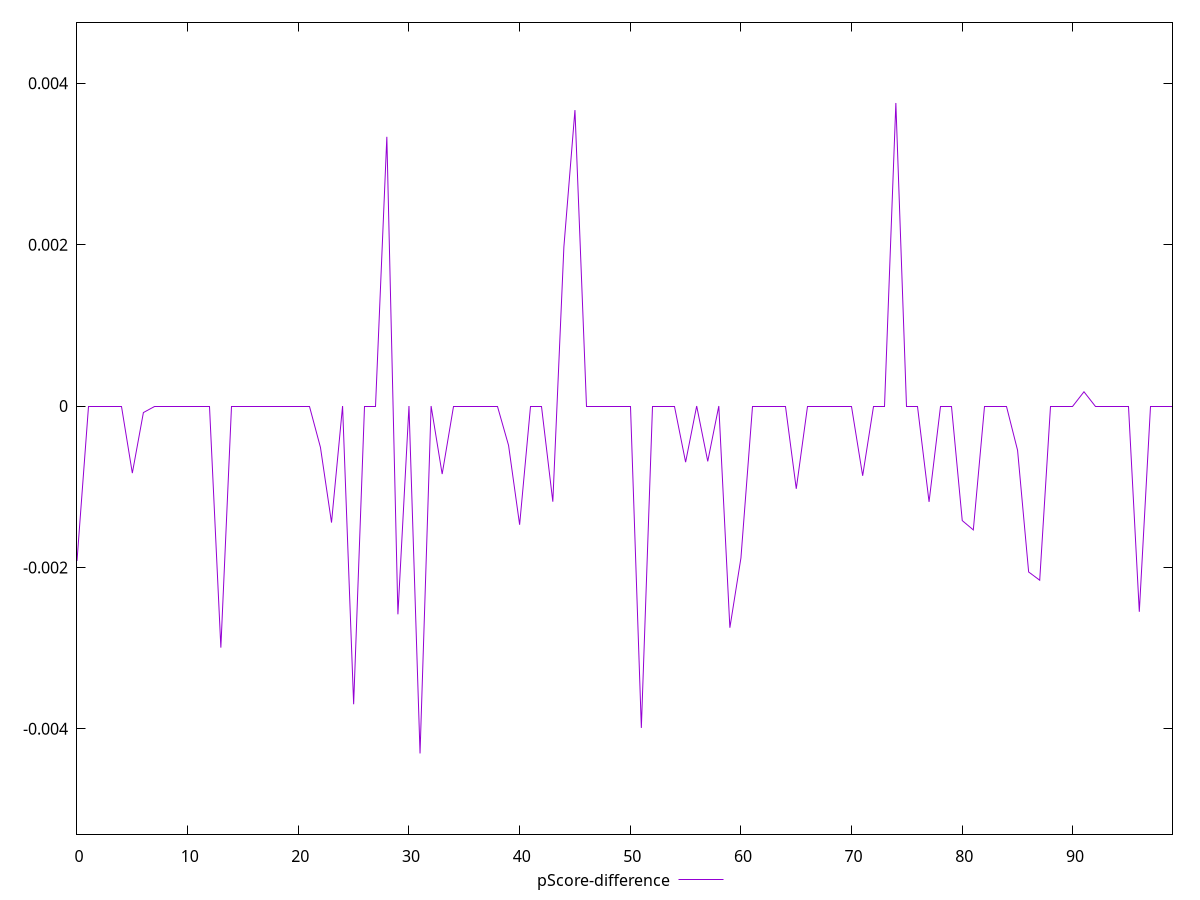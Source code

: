reset

$pScoreDifference <<EOF
0 -0.0019200000000000328
1 0
2 0
3 0
4 0
5 -0.0008311111111111158
6 -0.00008111111111108738
7 0
8 0
9 0
10 0
11 0
12 0
13 -0.0029944444444444107
14 0
15 0
16 0
17 0
18 0
19 0
20 0
21 0
22 -0.0005122222222222472
23 -0.0014444444444444704
24 0
25 -0.003695555555555563
26 0
27 0
28 0.0033366666666666545
29 -0.002581111111111145
30 0
31 -0.0043055555555555625
32 0
33 -0.0008433333333333071
34 0
35 0
36 0
37 0
38 0
39 -0.00048777777777775366
40 -0.0014711111111110897
41 0
42 0
43 -0.0011855555555555508
44 0.001972222222222264
45 0.0036677777777778253
46 0
47 0
48 0
49 0
50 0
51 -0.003988888888888931
52 0
53 0
54 0
55 -0.0006955555555555604
56 0
57 -0.0006855555555554949
58 0
59 -0.0027477777777777934
60 -0.001883333333333348
61 0
62 0
63 0
64 0
65 -0.0010255555555556128
66 0
67 0
68 0
69 0
70 0
71 -0.0008644444444444455
72 0
73 0
74 0.003755555555555512
75 0
76 0
77 -0.0011877777777777876
78 0
79 0
80 -0.0014199999999999768
81 -0.0015355555555555123
82 0
83 0
84 0
85 -0.0005488888888889321
86 -0.0020566666666667066
87 -0.0021588888888889324
88 0
89 0
90 0
91 0.00017666666666671382
92 0
93 0
94 0
95 0
96 -0.002549999999999941
97 0
98 0
99 0
EOF

set key outside below
set xrange [0:99]
set yrange [-0.0053055555555555625:0.004755555555555512]
set trange [-0.0053055555555555625:0.004755555555555512]
set terminal svg size 640, 500 enhanced background rgb 'white'
set output "reports/report_00027_2021-02-24T12-40-31.850Z/uses-rel-preconnect/samples/agenda/pScore-difference/values.svg"

plot $pScoreDifference title "pScore-difference" with line

reset
